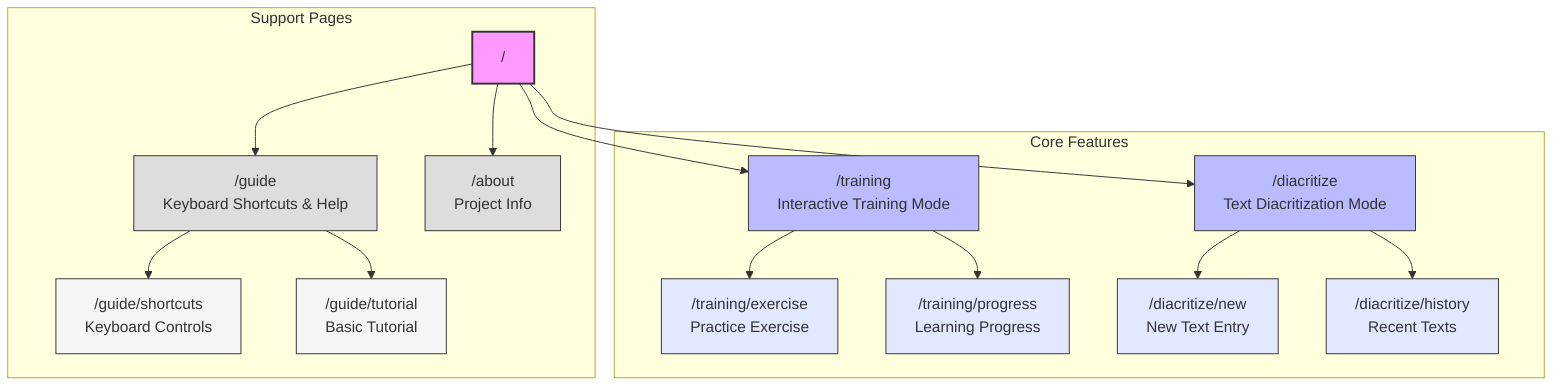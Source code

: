 graph TD
    Home["/"] --> Training["/training<br/>Interactive Training Mode"]
    Home --> Diacritization["/diacritize<br/>Text Diacritization Mode"]
    
    subgraph Core Features
        Training --> TrainingExercise["/training/exercise<br/>Practice Exercise"]
        Training --> TrainingProgress["/training/progress<br/>Learning Progress"]
        
        Diacritization --> NewText["/diacritize/new<br/>New Text Entry"]
        Diacritization --> History["/diacritize/history<br/>Recent Texts"]
    end
    
    subgraph Support Pages
        Home --> Guide["/guide<br/>Keyboard Shortcuts & Help"]
        Home --> About["/about<br/>Project Info"]
        Guide --> Shortcuts["/guide/shortcuts<br/>Keyboard Controls"]
        Guide --> Tutorial["/guide/tutorial<br/>Basic Tutorial"]
    end
    
    style Home fill:#f9f,stroke:#333,stroke-width:2px
    style Training fill:#bbf,stroke:#333
    style Diacritization fill:#bbf,stroke:#333
    style Guide fill:#ddd,stroke:#333
    style About fill:#ddd,stroke:#333

    classDef feature fill:#e1e8ff,stroke:#333
    class TrainingExercise,TrainingProgress,NewText,History feature
    
    classDef support fill:#f5f5f5,stroke:#333
    class Shortcuts,Tutorial support